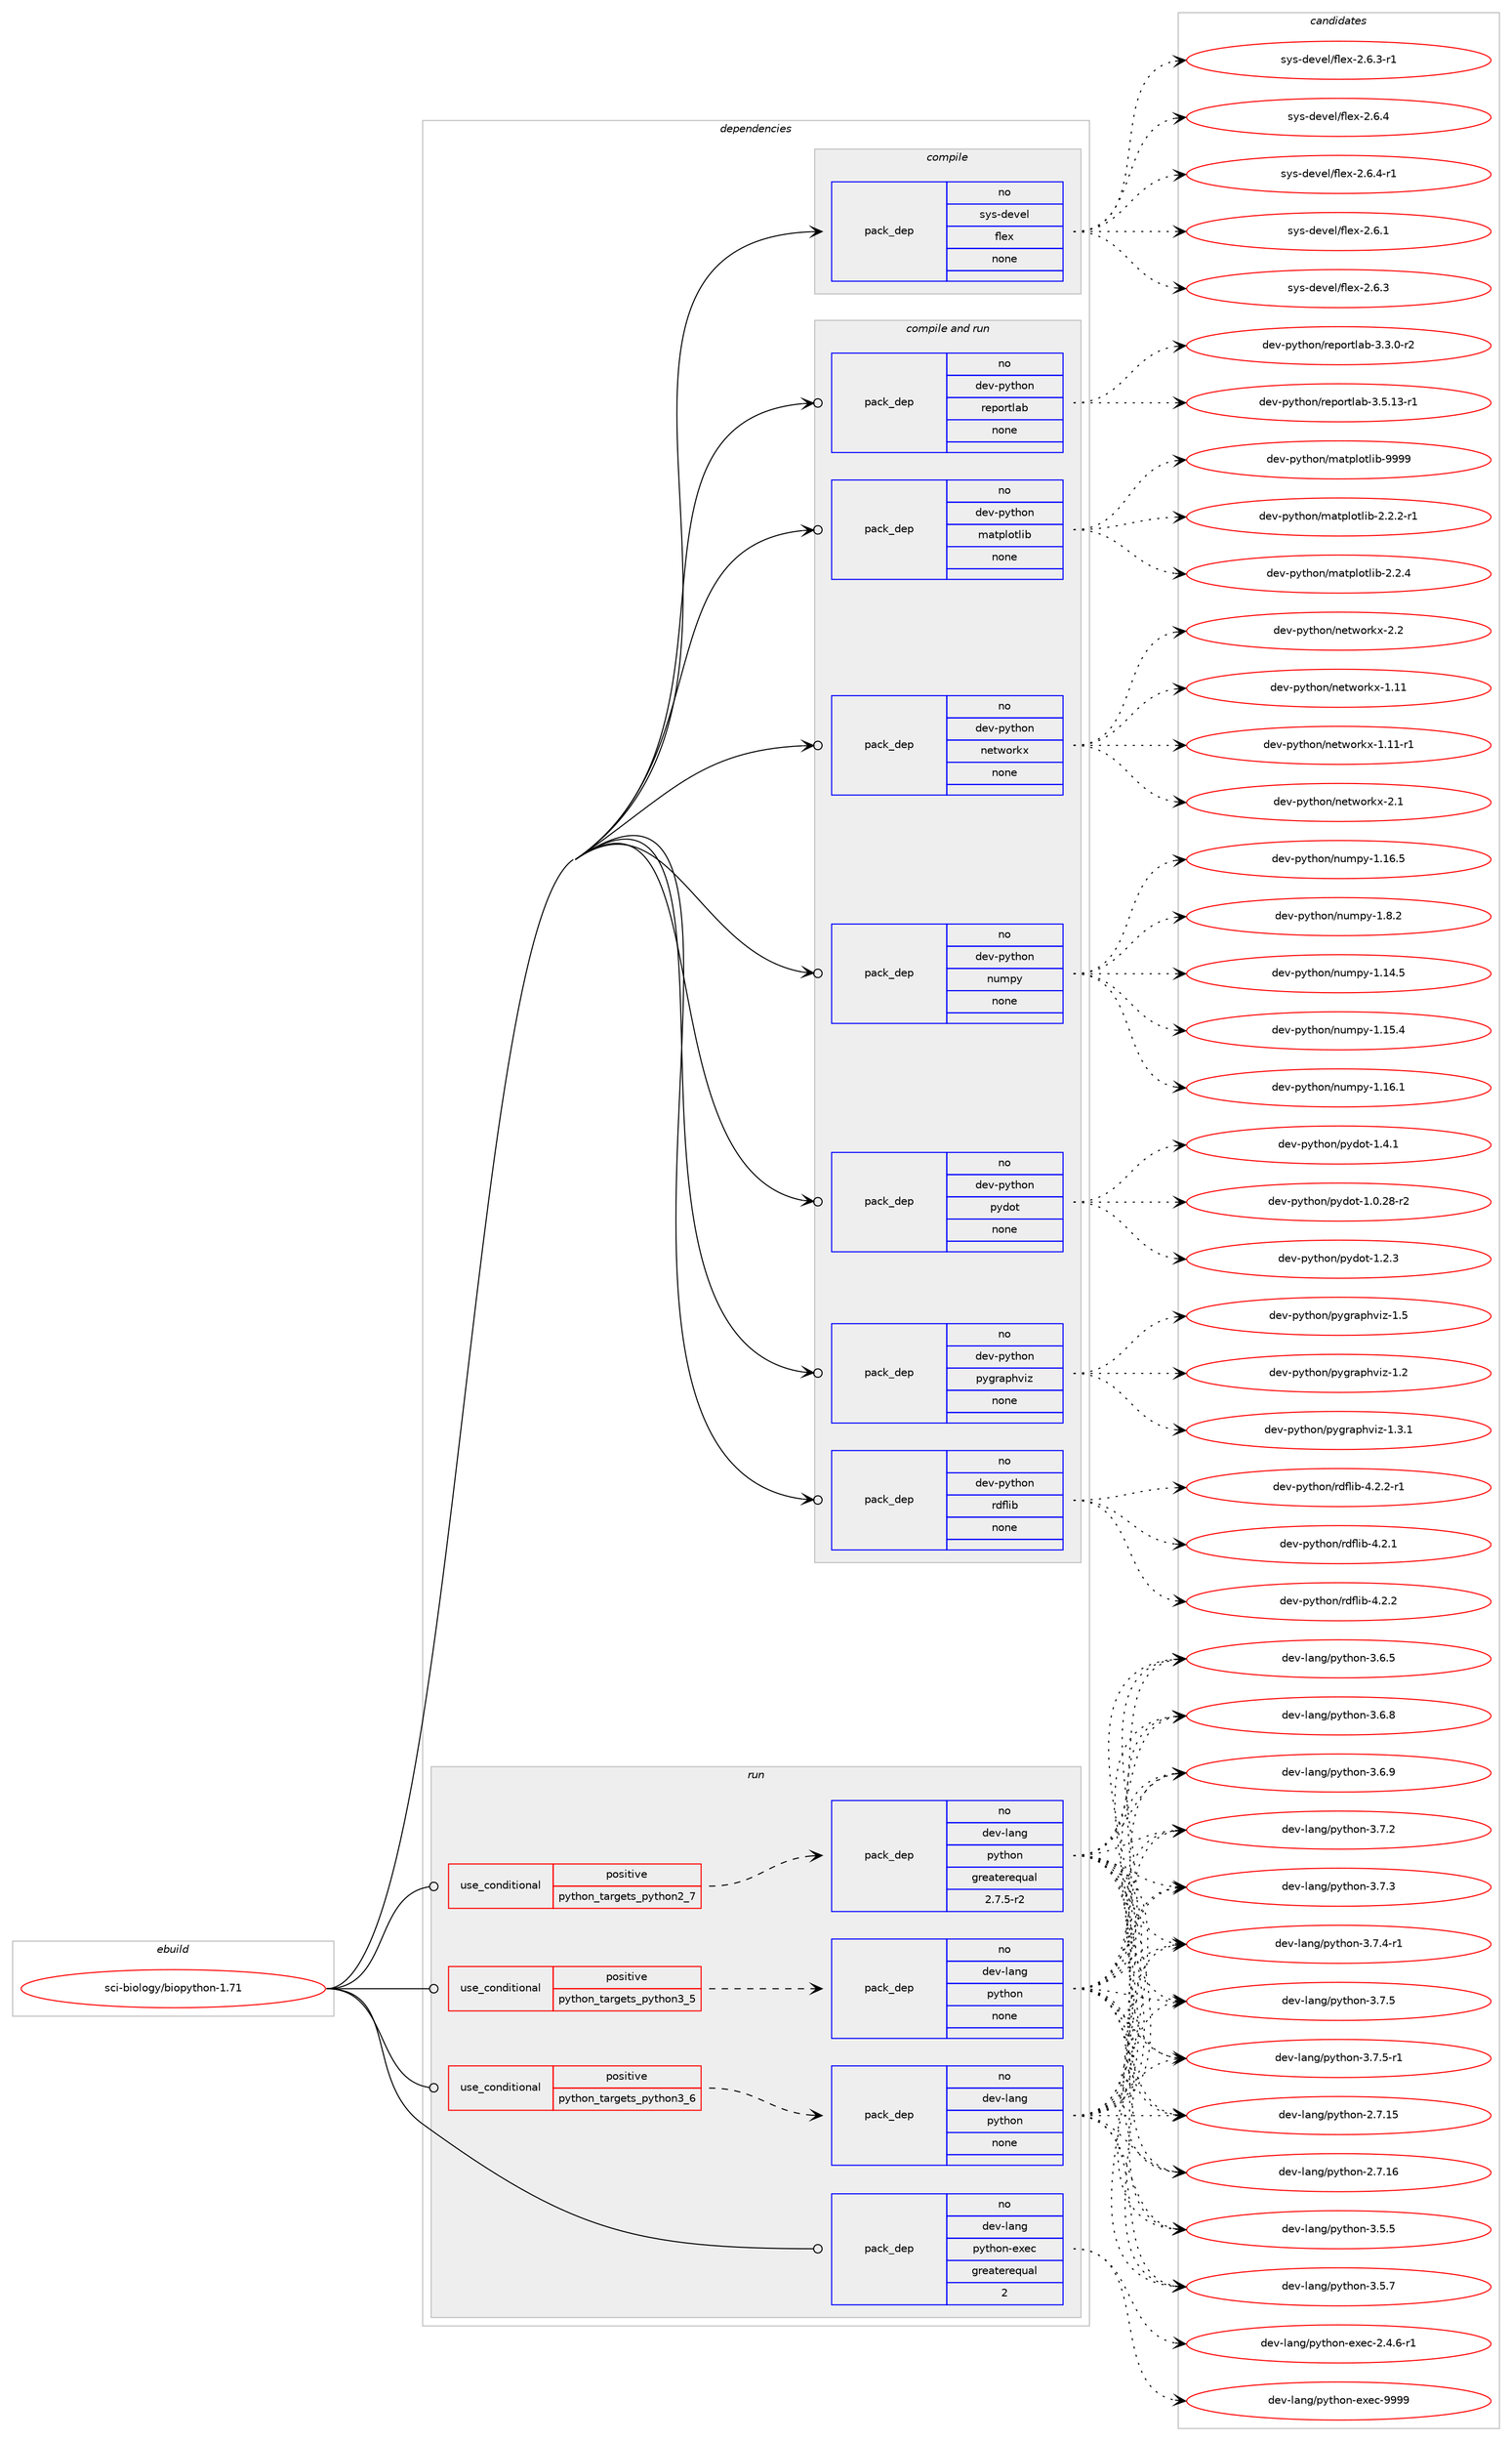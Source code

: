digraph prolog {

# *************
# Graph options
# *************

newrank=true;
concentrate=true;
compound=true;
graph [rankdir=LR,fontname=Helvetica,fontsize=10,ranksep=1.5];#, ranksep=2.5, nodesep=0.2];
edge  [arrowhead=vee];
node  [fontname=Helvetica,fontsize=10];

# **********
# The ebuild
# **********

subgraph cluster_leftcol {
color=gray;
rank=same;
label=<<i>ebuild</i>>;
id [label="sci-biology/biopython-1.71", color=red, width=4, href="../sci-biology/biopython-1.71.svg"];
}

# ****************
# The dependencies
# ****************

subgraph cluster_midcol {
color=gray;
label=<<i>dependencies</i>>;
subgraph cluster_compile {
fillcolor="#eeeeee";
style=filled;
label=<<i>compile</i>>;
subgraph pack628228 {
dependency849840 [label=<<TABLE BORDER="0" CELLBORDER="1" CELLSPACING="0" CELLPADDING="4" WIDTH="220"><TR><TD ROWSPAN="6" CELLPADDING="30">pack_dep</TD></TR><TR><TD WIDTH="110">no</TD></TR><TR><TD>sys-devel</TD></TR><TR><TD>flex</TD></TR><TR><TD>none</TD></TR><TR><TD></TD></TR></TABLE>>, shape=none, color=blue];
}
id:e -> dependency849840:w [weight=20,style="solid",arrowhead="vee"];
}
subgraph cluster_compileandrun {
fillcolor="#eeeeee";
style=filled;
label=<<i>compile and run</i>>;
subgraph pack628229 {
dependency849841 [label=<<TABLE BORDER="0" CELLBORDER="1" CELLSPACING="0" CELLPADDING="4" WIDTH="220"><TR><TD ROWSPAN="6" CELLPADDING="30">pack_dep</TD></TR><TR><TD WIDTH="110">no</TD></TR><TR><TD>dev-python</TD></TR><TR><TD>matplotlib</TD></TR><TR><TD>none</TD></TR><TR><TD></TD></TR></TABLE>>, shape=none, color=blue];
}
id:e -> dependency849841:w [weight=20,style="solid",arrowhead="odotvee"];
subgraph pack628230 {
dependency849842 [label=<<TABLE BORDER="0" CELLBORDER="1" CELLSPACING="0" CELLPADDING="4" WIDTH="220"><TR><TD ROWSPAN="6" CELLPADDING="30">pack_dep</TD></TR><TR><TD WIDTH="110">no</TD></TR><TR><TD>dev-python</TD></TR><TR><TD>networkx</TD></TR><TR><TD>none</TD></TR><TR><TD></TD></TR></TABLE>>, shape=none, color=blue];
}
id:e -> dependency849842:w [weight=20,style="solid",arrowhead="odotvee"];
subgraph pack628231 {
dependency849843 [label=<<TABLE BORDER="0" CELLBORDER="1" CELLSPACING="0" CELLPADDING="4" WIDTH="220"><TR><TD ROWSPAN="6" CELLPADDING="30">pack_dep</TD></TR><TR><TD WIDTH="110">no</TD></TR><TR><TD>dev-python</TD></TR><TR><TD>numpy</TD></TR><TR><TD>none</TD></TR><TR><TD></TD></TR></TABLE>>, shape=none, color=blue];
}
id:e -> dependency849843:w [weight=20,style="solid",arrowhead="odotvee"];
subgraph pack628232 {
dependency849844 [label=<<TABLE BORDER="0" CELLBORDER="1" CELLSPACING="0" CELLPADDING="4" WIDTH="220"><TR><TD ROWSPAN="6" CELLPADDING="30">pack_dep</TD></TR><TR><TD WIDTH="110">no</TD></TR><TR><TD>dev-python</TD></TR><TR><TD>pydot</TD></TR><TR><TD>none</TD></TR><TR><TD></TD></TR></TABLE>>, shape=none, color=blue];
}
id:e -> dependency849844:w [weight=20,style="solid",arrowhead="odotvee"];
subgraph pack628233 {
dependency849845 [label=<<TABLE BORDER="0" CELLBORDER="1" CELLSPACING="0" CELLPADDING="4" WIDTH="220"><TR><TD ROWSPAN="6" CELLPADDING="30">pack_dep</TD></TR><TR><TD WIDTH="110">no</TD></TR><TR><TD>dev-python</TD></TR><TR><TD>pygraphviz</TD></TR><TR><TD>none</TD></TR><TR><TD></TD></TR></TABLE>>, shape=none, color=blue];
}
id:e -> dependency849845:w [weight=20,style="solid",arrowhead="odotvee"];
subgraph pack628234 {
dependency849846 [label=<<TABLE BORDER="0" CELLBORDER="1" CELLSPACING="0" CELLPADDING="4" WIDTH="220"><TR><TD ROWSPAN="6" CELLPADDING="30">pack_dep</TD></TR><TR><TD WIDTH="110">no</TD></TR><TR><TD>dev-python</TD></TR><TR><TD>rdflib</TD></TR><TR><TD>none</TD></TR><TR><TD></TD></TR></TABLE>>, shape=none, color=blue];
}
id:e -> dependency849846:w [weight=20,style="solid",arrowhead="odotvee"];
subgraph pack628235 {
dependency849847 [label=<<TABLE BORDER="0" CELLBORDER="1" CELLSPACING="0" CELLPADDING="4" WIDTH="220"><TR><TD ROWSPAN="6" CELLPADDING="30">pack_dep</TD></TR><TR><TD WIDTH="110">no</TD></TR><TR><TD>dev-python</TD></TR><TR><TD>reportlab</TD></TR><TR><TD>none</TD></TR><TR><TD></TD></TR></TABLE>>, shape=none, color=blue];
}
id:e -> dependency849847:w [weight=20,style="solid",arrowhead="odotvee"];
}
subgraph cluster_run {
fillcolor="#eeeeee";
style=filled;
label=<<i>run</i>>;
subgraph cond206649 {
dependency849848 [label=<<TABLE BORDER="0" CELLBORDER="1" CELLSPACING="0" CELLPADDING="4"><TR><TD ROWSPAN="3" CELLPADDING="10">use_conditional</TD></TR><TR><TD>positive</TD></TR><TR><TD>python_targets_python2_7</TD></TR></TABLE>>, shape=none, color=red];
subgraph pack628236 {
dependency849849 [label=<<TABLE BORDER="0" CELLBORDER="1" CELLSPACING="0" CELLPADDING="4" WIDTH="220"><TR><TD ROWSPAN="6" CELLPADDING="30">pack_dep</TD></TR><TR><TD WIDTH="110">no</TD></TR><TR><TD>dev-lang</TD></TR><TR><TD>python</TD></TR><TR><TD>greaterequal</TD></TR><TR><TD>2.7.5-r2</TD></TR></TABLE>>, shape=none, color=blue];
}
dependency849848:e -> dependency849849:w [weight=20,style="dashed",arrowhead="vee"];
}
id:e -> dependency849848:w [weight=20,style="solid",arrowhead="odot"];
subgraph cond206650 {
dependency849850 [label=<<TABLE BORDER="0" CELLBORDER="1" CELLSPACING="0" CELLPADDING="4"><TR><TD ROWSPAN="3" CELLPADDING="10">use_conditional</TD></TR><TR><TD>positive</TD></TR><TR><TD>python_targets_python3_5</TD></TR></TABLE>>, shape=none, color=red];
subgraph pack628237 {
dependency849851 [label=<<TABLE BORDER="0" CELLBORDER="1" CELLSPACING="0" CELLPADDING="4" WIDTH="220"><TR><TD ROWSPAN="6" CELLPADDING="30">pack_dep</TD></TR><TR><TD WIDTH="110">no</TD></TR><TR><TD>dev-lang</TD></TR><TR><TD>python</TD></TR><TR><TD>none</TD></TR><TR><TD></TD></TR></TABLE>>, shape=none, color=blue];
}
dependency849850:e -> dependency849851:w [weight=20,style="dashed",arrowhead="vee"];
}
id:e -> dependency849850:w [weight=20,style="solid",arrowhead="odot"];
subgraph cond206651 {
dependency849852 [label=<<TABLE BORDER="0" CELLBORDER="1" CELLSPACING="0" CELLPADDING="4"><TR><TD ROWSPAN="3" CELLPADDING="10">use_conditional</TD></TR><TR><TD>positive</TD></TR><TR><TD>python_targets_python3_6</TD></TR></TABLE>>, shape=none, color=red];
subgraph pack628238 {
dependency849853 [label=<<TABLE BORDER="0" CELLBORDER="1" CELLSPACING="0" CELLPADDING="4" WIDTH="220"><TR><TD ROWSPAN="6" CELLPADDING="30">pack_dep</TD></TR><TR><TD WIDTH="110">no</TD></TR><TR><TD>dev-lang</TD></TR><TR><TD>python</TD></TR><TR><TD>none</TD></TR><TR><TD></TD></TR></TABLE>>, shape=none, color=blue];
}
dependency849852:e -> dependency849853:w [weight=20,style="dashed",arrowhead="vee"];
}
id:e -> dependency849852:w [weight=20,style="solid",arrowhead="odot"];
subgraph pack628239 {
dependency849854 [label=<<TABLE BORDER="0" CELLBORDER="1" CELLSPACING="0" CELLPADDING="4" WIDTH="220"><TR><TD ROWSPAN="6" CELLPADDING="30">pack_dep</TD></TR><TR><TD WIDTH="110">no</TD></TR><TR><TD>dev-lang</TD></TR><TR><TD>python-exec</TD></TR><TR><TD>greaterequal</TD></TR><TR><TD>2</TD></TR></TABLE>>, shape=none, color=blue];
}
id:e -> dependency849854:w [weight=20,style="solid",arrowhead="odot"];
}
}

# **************
# The candidates
# **************

subgraph cluster_choices {
rank=same;
color=gray;
label=<<i>candidates</i>>;

subgraph choice628228 {
color=black;
nodesep=1;
choice1151211154510010111810110847102108101120455046544649 [label="sys-devel/flex-2.6.1", color=red, width=4,href="../sys-devel/flex-2.6.1.svg"];
choice1151211154510010111810110847102108101120455046544651 [label="sys-devel/flex-2.6.3", color=red, width=4,href="../sys-devel/flex-2.6.3.svg"];
choice11512111545100101118101108471021081011204550465446514511449 [label="sys-devel/flex-2.6.3-r1", color=red, width=4,href="../sys-devel/flex-2.6.3-r1.svg"];
choice1151211154510010111810110847102108101120455046544652 [label="sys-devel/flex-2.6.4", color=red, width=4,href="../sys-devel/flex-2.6.4.svg"];
choice11512111545100101118101108471021081011204550465446524511449 [label="sys-devel/flex-2.6.4-r1", color=red, width=4,href="../sys-devel/flex-2.6.4-r1.svg"];
dependency849840:e -> choice1151211154510010111810110847102108101120455046544649:w [style=dotted,weight="100"];
dependency849840:e -> choice1151211154510010111810110847102108101120455046544651:w [style=dotted,weight="100"];
dependency849840:e -> choice11512111545100101118101108471021081011204550465446514511449:w [style=dotted,weight="100"];
dependency849840:e -> choice1151211154510010111810110847102108101120455046544652:w [style=dotted,weight="100"];
dependency849840:e -> choice11512111545100101118101108471021081011204550465446524511449:w [style=dotted,weight="100"];
}
subgraph choice628229 {
color=black;
nodesep=1;
choice100101118451121211161041111104710997116112108111116108105984550465046504511449 [label="dev-python/matplotlib-2.2.2-r1", color=red, width=4,href="../dev-python/matplotlib-2.2.2-r1.svg"];
choice10010111845112121116104111110471099711611210811111610810598455046504652 [label="dev-python/matplotlib-2.2.4", color=red, width=4,href="../dev-python/matplotlib-2.2.4.svg"];
choice100101118451121211161041111104710997116112108111116108105984557575757 [label="dev-python/matplotlib-9999", color=red, width=4,href="../dev-python/matplotlib-9999.svg"];
dependency849841:e -> choice100101118451121211161041111104710997116112108111116108105984550465046504511449:w [style=dotted,weight="100"];
dependency849841:e -> choice10010111845112121116104111110471099711611210811111610810598455046504652:w [style=dotted,weight="100"];
dependency849841:e -> choice100101118451121211161041111104710997116112108111116108105984557575757:w [style=dotted,weight="100"];
}
subgraph choice628230 {
color=black;
nodesep=1;
choice10010111845112121116104111110471101011161191111141071204549464949 [label="dev-python/networkx-1.11", color=red, width=4,href="../dev-python/networkx-1.11.svg"];
choice100101118451121211161041111104711010111611911111410712045494649494511449 [label="dev-python/networkx-1.11-r1", color=red, width=4,href="../dev-python/networkx-1.11-r1.svg"];
choice100101118451121211161041111104711010111611911111410712045504649 [label="dev-python/networkx-2.1", color=red, width=4,href="../dev-python/networkx-2.1.svg"];
choice100101118451121211161041111104711010111611911111410712045504650 [label="dev-python/networkx-2.2", color=red, width=4,href="../dev-python/networkx-2.2.svg"];
dependency849842:e -> choice10010111845112121116104111110471101011161191111141071204549464949:w [style=dotted,weight="100"];
dependency849842:e -> choice100101118451121211161041111104711010111611911111410712045494649494511449:w [style=dotted,weight="100"];
dependency849842:e -> choice100101118451121211161041111104711010111611911111410712045504649:w [style=dotted,weight="100"];
dependency849842:e -> choice100101118451121211161041111104711010111611911111410712045504650:w [style=dotted,weight="100"];
}
subgraph choice628231 {
color=black;
nodesep=1;
choice100101118451121211161041111104711011710911212145494649524653 [label="dev-python/numpy-1.14.5", color=red, width=4,href="../dev-python/numpy-1.14.5.svg"];
choice100101118451121211161041111104711011710911212145494649534652 [label="dev-python/numpy-1.15.4", color=red, width=4,href="../dev-python/numpy-1.15.4.svg"];
choice100101118451121211161041111104711011710911212145494649544649 [label="dev-python/numpy-1.16.1", color=red, width=4,href="../dev-python/numpy-1.16.1.svg"];
choice100101118451121211161041111104711011710911212145494649544653 [label="dev-python/numpy-1.16.5", color=red, width=4,href="../dev-python/numpy-1.16.5.svg"];
choice1001011184511212111610411111047110117109112121454946564650 [label="dev-python/numpy-1.8.2", color=red, width=4,href="../dev-python/numpy-1.8.2.svg"];
dependency849843:e -> choice100101118451121211161041111104711011710911212145494649524653:w [style=dotted,weight="100"];
dependency849843:e -> choice100101118451121211161041111104711011710911212145494649534652:w [style=dotted,weight="100"];
dependency849843:e -> choice100101118451121211161041111104711011710911212145494649544649:w [style=dotted,weight="100"];
dependency849843:e -> choice100101118451121211161041111104711011710911212145494649544653:w [style=dotted,weight="100"];
dependency849843:e -> choice1001011184511212111610411111047110117109112121454946564650:w [style=dotted,weight="100"];
}
subgraph choice628232 {
color=black;
nodesep=1;
choice1001011184511212111610411111047112121100111116454946484650564511450 [label="dev-python/pydot-1.0.28-r2", color=red, width=4,href="../dev-python/pydot-1.0.28-r2.svg"];
choice1001011184511212111610411111047112121100111116454946504651 [label="dev-python/pydot-1.2.3", color=red, width=4,href="../dev-python/pydot-1.2.3.svg"];
choice1001011184511212111610411111047112121100111116454946524649 [label="dev-python/pydot-1.4.1", color=red, width=4,href="../dev-python/pydot-1.4.1.svg"];
dependency849844:e -> choice1001011184511212111610411111047112121100111116454946484650564511450:w [style=dotted,weight="100"];
dependency849844:e -> choice1001011184511212111610411111047112121100111116454946504651:w [style=dotted,weight="100"];
dependency849844:e -> choice1001011184511212111610411111047112121100111116454946524649:w [style=dotted,weight="100"];
}
subgraph choice628233 {
color=black;
nodesep=1;
choice10010111845112121116104111110471121211031149711210411810512245494650 [label="dev-python/pygraphviz-1.2", color=red, width=4,href="../dev-python/pygraphviz-1.2.svg"];
choice100101118451121211161041111104711212110311497112104118105122454946514649 [label="dev-python/pygraphviz-1.3.1", color=red, width=4,href="../dev-python/pygraphviz-1.3.1.svg"];
choice10010111845112121116104111110471121211031149711210411810512245494653 [label="dev-python/pygraphviz-1.5", color=red, width=4,href="../dev-python/pygraphviz-1.5.svg"];
dependency849845:e -> choice10010111845112121116104111110471121211031149711210411810512245494650:w [style=dotted,weight="100"];
dependency849845:e -> choice100101118451121211161041111104711212110311497112104118105122454946514649:w [style=dotted,weight="100"];
dependency849845:e -> choice10010111845112121116104111110471121211031149711210411810512245494653:w [style=dotted,weight="100"];
}
subgraph choice628234 {
color=black;
nodesep=1;
choice100101118451121211161041111104711410010210810598455246504649 [label="dev-python/rdflib-4.2.1", color=red, width=4,href="../dev-python/rdflib-4.2.1.svg"];
choice100101118451121211161041111104711410010210810598455246504650 [label="dev-python/rdflib-4.2.2", color=red, width=4,href="../dev-python/rdflib-4.2.2.svg"];
choice1001011184511212111610411111047114100102108105984552465046504511449 [label="dev-python/rdflib-4.2.2-r1", color=red, width=4,href="../dev-python/rdflib-4.2.2-r1.svg"];
dependency849846:e -> choice100101118451121211161041111104711410010210810598455246504649:w [style=dotted,weight="100"];
dependency849846:e -> choice100101118451121211161041111104711410010210810598455246504650:w [style=dotted,weight="100"];
dependency849846:e -> choice1001011184511212111610411111047114100102108105984552465046504511449:w [style=dotted,weight="100"];
}
subgraph choice628235 {
color=black;
nodesep=1;
choice100101118451121211161041111104711410111211111411610897984551465146484511450 [label="dev-python/reportlab-3.3.0-r2", color=red, width=4,href="../dev-python/reportlab-3.3.0-r2.svg"];
choice10010111845112121116104111110471141011121111141161089798455146534649514511449 [label="dev-python/reportlab-3.5.13-r1", color=red, width=4,href="../dev-python/reportlab-3.5.13-r1.svg"];
dependency849847:e -> choice100101118451121211161041111104711410111211111411610897984551465146484511450:w [style=dotted,weight="100"];
dependency849847:e -> choice10010111845112121116104111110471141011121111141161089798455146534649514511449:w [style=dotted,weight="100"];
}
subgraph choice628236 {
color=black;
nodesep=1;
choice10010111845108971101034711212111610411111045504655464953 [label="dev-lang/python-2.7.15", color=red, width=4,href="../dev-lang/python-2.7.15.svg"];
choice10010111845108971101034711212111610411111045504655464954 [label="dev-lang/python-2.7.16", color=red, width=4,href="../dev-lang/python-2.7.16.svg"];
choice100101118451089711010347112121116104111110455146534653 [label="dev-lang/python-3.5.5", color=red, width=4,href="../dev-lang/python-3.5.5.svg"];
choice100101118451089711010347112121116104111110455146534655 [label="dev-lang/python-3.5.7", color=red, width=4,href="../dev-lang/python-3.5.7.svg"];
choice100101118451089711010347112121116104111110455146544653 [label="dev-lang/python-3.6.5", color=red, width=4,href="../dev-lang/python-3.6.5.svg"];
choice100101118451089711010347112121116104111110455146544656 [label="dev-lang/python-3.6.8", color=red, width=4,href="../dev-lang/python-3.6.8.svg"];
choice100101118451089711010347112121116104111110455146544657 [label="dev-lang/python-3.6.9", color=red, width=4,href="../dev-lang/python-3.6.9.svg"];
choice100101118451089711010347112121116104111110455146554650 [label="dev-lang/python-3.7.2", color=red, width=4,href="../dev-lang/python-3.7.2.svg"];
choice100101118451089711010347112121116104111110455146554651 [label="dev-lang/python-3.7.3", color=red, width=4,href="../dev-lang/python-3.7.3.svg"];
choice1001011184510897110103471121211161041111104551465546524511449 [label="dev-lang/python-3.7.4-r1", color=red, width=4,href="../dev-lang/python-3.7.4-r1.svg"];
choice100101118451089711010347112121116104111110455146554653 [label="dev-lang/python-3.7.5", color=red, width=4,href="../dev-lang/python-3.7.5.svg"];
choice1001011184510897110103471121211161041111104551465546534511449 [label="dev-lang/python-3.7.5-r1", color=red, width=4,href="../dev-lang/python-3.7.5-r1.svg"];
dependency849849:e -> choice10010111845108971101034711212111610411111045504655464953:w [style=dotted,weight="100"];
dependency849849:e -> choice10010111845108971101034711212111610411111045504655464954:w [style=dotted,weight="100"];
dependency849849:e -> choice100101118451089711010347112121116104111110455146534653:w [style=dotted,weight="100"];
dependency849849:e -> choice100101118451089711010347112121116104111110455146534655:w [style=dotted,weight="100"];
dependency849849:e -> choice100101118451089711010347112121116104111110455146544653:w [style=dotted,weight="100"];
dependency849849:e -> choice100101118451089711010347112121116104111110455146544656:w [style=dotted,weight="100"];
dependency849849:e -> choice100101118451089711010347112121116104111110455146544657:w [style=dotted,weight="100"];
dependency849849:e -> choice100101118451089711010347112121116104111110455146554650:w [style=dotted,weight="100"];
dependency849849:e -> choice100101118451089711010347112121116104111110455146554651:w [style=dotted,weight="100"];
dependency849849:e -> choice1001011184510897110103471121211161041111104551465546524511449:w [style=dotted,weight="100"];
dependency849849:e -> choice100101118451089711010347112121116104111110455146554653:w [style=dotted,weight="100"];
dependency849849:e -> choice1001011184510897110103471121211161041111104551465546534511449:w [style=dotted,weight="100"];
}
subgraph choice628237 {
color=black;
nodesep=1;
choice10010111845108971101034711212111610411111045504655464953 [label="dev-lang/python-2.7.15", color=red, width=4,href="../dev-lang/python-2.7.15.svg"];
choice10010111845108971101034711212111610411111045504655464954 [label="dev-lang/python-2.7.16", color=red, width=4,href="../dev-lang/python-2.7.16.svg"];
choice100101118451089711010347112121116104111110455146534653 [label="dev-lang/python-3.5.5", color=red, width=4,href="../dev-lang/python-3.5.5.svg"];
choice100101118451089711010347112121116104111110455146534655 [label="dev-lang/python-3.5.7", color=red, width=4,href="../dev-lang/python-3.5.7.svg"];
choice100101118451089711010347112121116104111110455146544653 [label="dev-lang/python-3.6.5", color=red, width=4,href="../dev-lang/python-3.6.5.svg"];
choice100101118451089711010347112121116104111110455146544656 [label="dev-lang/python-3.6.8", color=red, width=4,href="../dev-lang/python-3.6.8.svg"];
choice100101118451089711010347112121116104111110455146544657 [label="dev-lang/python-3.6.9", color=red, width=4,href="../dev-lang/python-3.6.9.svg"];
choice100101118451089711010347112121116104111110455146554650 [label="dev-lang/python-3.7.2", color=red, width=4,href="../dev-lang/python-3.7.2.svg"];
choice100101118451089711010347112121116104111110455146554651 [label="dev-lang/python-3.7.3", color=red, width=4,href="../dev-lang/python-3.7.3.svg"];
choice1001011184510897110103471121211161041111104551465546524511449 [label="dev-lang/python-3.7.4-r1", color=red, width=4,href="../dev-lang/python-3.7.4-r1.svg"];
choice100101118451089711010347112121116104111110455146554653 [label="dev-lang/python-3.7.5", color=red, width=4,href="../dev-lang/python-3.7.5.svg"];
choice1001011184510897110103471121211161041111104551465546534511449 [label="dev-lang/python-3.7.5-r1", color=red, width=4,href="../dev-lang/python-3.7.5-r1.svg"];
dependency849851:e -> choice10010111845108971101034711212111610411111045504655464953:w [style=dotted,weight="100"];
dependency849851:e -> choice10010111845108971101034711212111610411111045504655464954:w [style=dotted,weight="100"];
dependency849851:e -> choice100101118451089711010347112121116104111110455146534653:w [style=dotted,weight="100"];
dependency849851:e -> choice100101118451089711010347112121116104111110455146534655:w [style=dotted,weight="100"];
dependency849851:e -> choice100101118451089711010347112121116104111110455146544653:w [style=dotted,weight="100"];
dependency849851:e -> choice100101118451089711010347112121116104111110455146544656:w [style=dotted,weight="100"];
dependency849851:e -> choice100101118451089711010347112121116104111110455146544657:w [style=dotted,weight="100"];
dependency849851:e -> choice100101118451089711010347112121116104111110455146554650:w [style=dotted,weight="100"];
dependency849851:e -> choice100101118451089711010347112121116104111110455146554651:w [style=dotted,weight="100"];
dependency849851:e -> choice1001011184510897110103471121211161041111104551465546524511449:w [style=dotted,weight="100"];
dependency849851:e -> choice100101118451089711010347112121116104111110455146554653:w [style=dotted,weight="100"];
dependency849851:e -> choice1001011184510897110103471121211161041111104551465546534511449:w [style=dotted,weight="100"];
}
subgraph choice628238 {
color=black;
nodesep=1;
choice10010111845108971101034711212111610411111045504655464953 [label="dev-lang/python-2.7.15", color=red, width=4,href="../dev-lang/python-2.7.15.svg"];
choice10010111845108971101034711212111610411111045504655464954 [label="dev-lang/python-2.7.16", color=red, width=4,href="../dev-lang/python-2.7.16.svg"];
choice100101118451089711010347112121116104111110455146534653 [label="dev-lang/python-3.5.5", color=red, width=4,href="../dev-lang/python-3.5.5.svg"];
choice100101118451089711010347112121116104111110455146534655 [label="dev-lang/python-3.5.7", color=red, width=4,href="../dev-lang/python-3.5.7.svg"];
choice100101118451089711010347112121116104111110455146544653 [label="dev-lang/python-3.6.5", color=red, width=4,href="../dev-lang/python-3.6.5.svg"];
choice100101118451089711010347112121116104111110455146544656 [label="dev-lang/python-3.6.8", color=red, width=4,href="../dev-lang/python-3.6.8.svg"];
choice100101118451089711010347112121116104111110455146544657 [label="dev-lang/python-3.6.9", color=red, width=4,href="../dev-lang/python-3.6.9.svg"];
choice100101118451089711010347112121116104111110455146554650 [label="dev-lang/python-3.7.2", color=red, width=4,href="../dev-lang/python-3.7.2.svg"];
choice100101118451089711010347112121116104111110455146554651 [label="dev-lang/python-3.7.3", color=red, width=4,href="../dev-lang/python-3.7.3.svg"];
choice1001011184510897110103471121211161041111104551465546524511449 [label="dev-lang/python-3.7.4-r1", color=red, width=4,href="../dev-lang/python-3.7.4-r1.svg"];
choice100101118451089711010347112121116104111110455146554653 [label="dev-lang/python-3.7.5", color=red, width=4,href="../dev-lang/python-3.7.5.svg"];
choice1001011184510897110103471121211161041111104551465546534511449 [label="dev-lang/python-3.7.5-r1", color=red, width=4,href="../dev-lang/python-3.7.5-r1.svg"];
dependency849853:e -> choice10010111845108971101034711212111610411111045504655464953:w [style=dotted,weight="100"];
dependency849853:e -> choice10010111845108971101034711212111610411111045504655464954:w [style=dotted,weight="100"];
dependency849853:e -> choice100101118451089711010347112121116104111110455146534653:w [style=dotted,weight="100"];
dependency849853:e -> choice100101118451089711010347112121116104111110455146534655:w [style=dotted,weight="100"];
dependency849853:e -> choice100101118451089711010347112121116104111110455146544653:w [style=dotted,weight="100"];
dependency849853:e -> choice100101118451089711010347112121116104111110455146544656:w [style=dotted,weight="100"];
dependency849853:e -> choice100101118451089711010347112121116104111110455146544657:w [style=dotted,weight="100"];
dependency849853:e -> choice100101118451089711010347112121116104111110455146554650:w [style=dotted,weight="100"];
dependency849853:e -> choice100101118451089711010347112121116104111110455146554651:w [style=dotted,weight="100"];
dependency849853:e -> choice1001011184510897110103471121211161041111104551465546524511449:w [style=dotted,weight="100"];
dependency849853:e -> choice100101118451089711010347112121116104111110455146554653:w [style=dotted,weight="100"];
dependency849853:e -> choice1001011184510897110103471121211161041111104551465546534511449:w [style=dotted,weight="100"];
}
subgraph choice628239 {
color=black;
nodesep=1;
choice10010111845108971101034711212111610411111045101120101994550465246544511449 [label="dev-lang/python-exec-2.4.6-r1", color=red, width=4,href="../dev-lang/python-exec-2.4.6-r1.svg"];
choice10010111845108971101034711212111610411111045101120101994557575757 [label="dev-lang/python-exec-9999", color=red, width=4,href="../dev-lang/python-exec-9999.svg"];
dependency849854:e -> choice10010111845108971101034711212111610411111045101120101994550465246544511449:w [style=dotted,weight="100"];
dependency849854:e -> choice10010111845108971101034711212111610411111045101120101994557575757:w [style=dotted,weight="100"];
}
}

}
